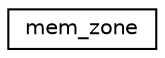 digraph "Graphical Class Hierarchy"
{
  edge [fontname="Helvetica",fontsize="10",labelfontname="Helvetica",labelfontsize="10"];
  node [fontname="Helvetica",fontsize="10",shape=record];
  rankdir="LR";
  Node1 [label="mem_zone",height=0.2,width=0.4,color="black", fillcolor="white", style="filled",URL="$structmem__zone.html"];
}
